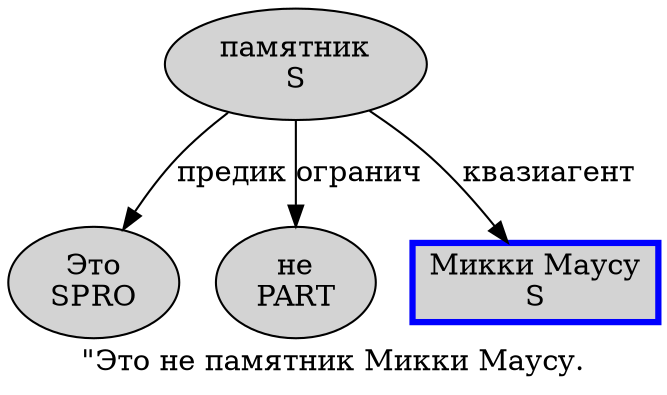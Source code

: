 digraph SENTENCE_804 {
	graph [label="\"Это не памятник Микки Маусу."]
	node [style=filled]
		1 [label="Это
SPRO" color="" fillcolor=lightgray penwidth=1 shape=ellipse]
		2 [label="не
PART" color="" fillcolor=lightgray penwidth=1 shape=ellipse]
		3 [label="памятник
S" color="" fillcolor=lightgray penwidth=1 shape=ellipse]
		4 [label="Микки Маусу
S" color=blue fillcolor=lightgray penwidth=3 shape=box]
			3 -> 1 [label="предик"]
			3 -> 2 [label="огранич"]
			3 -> 4 [label="квазиагент"]
}